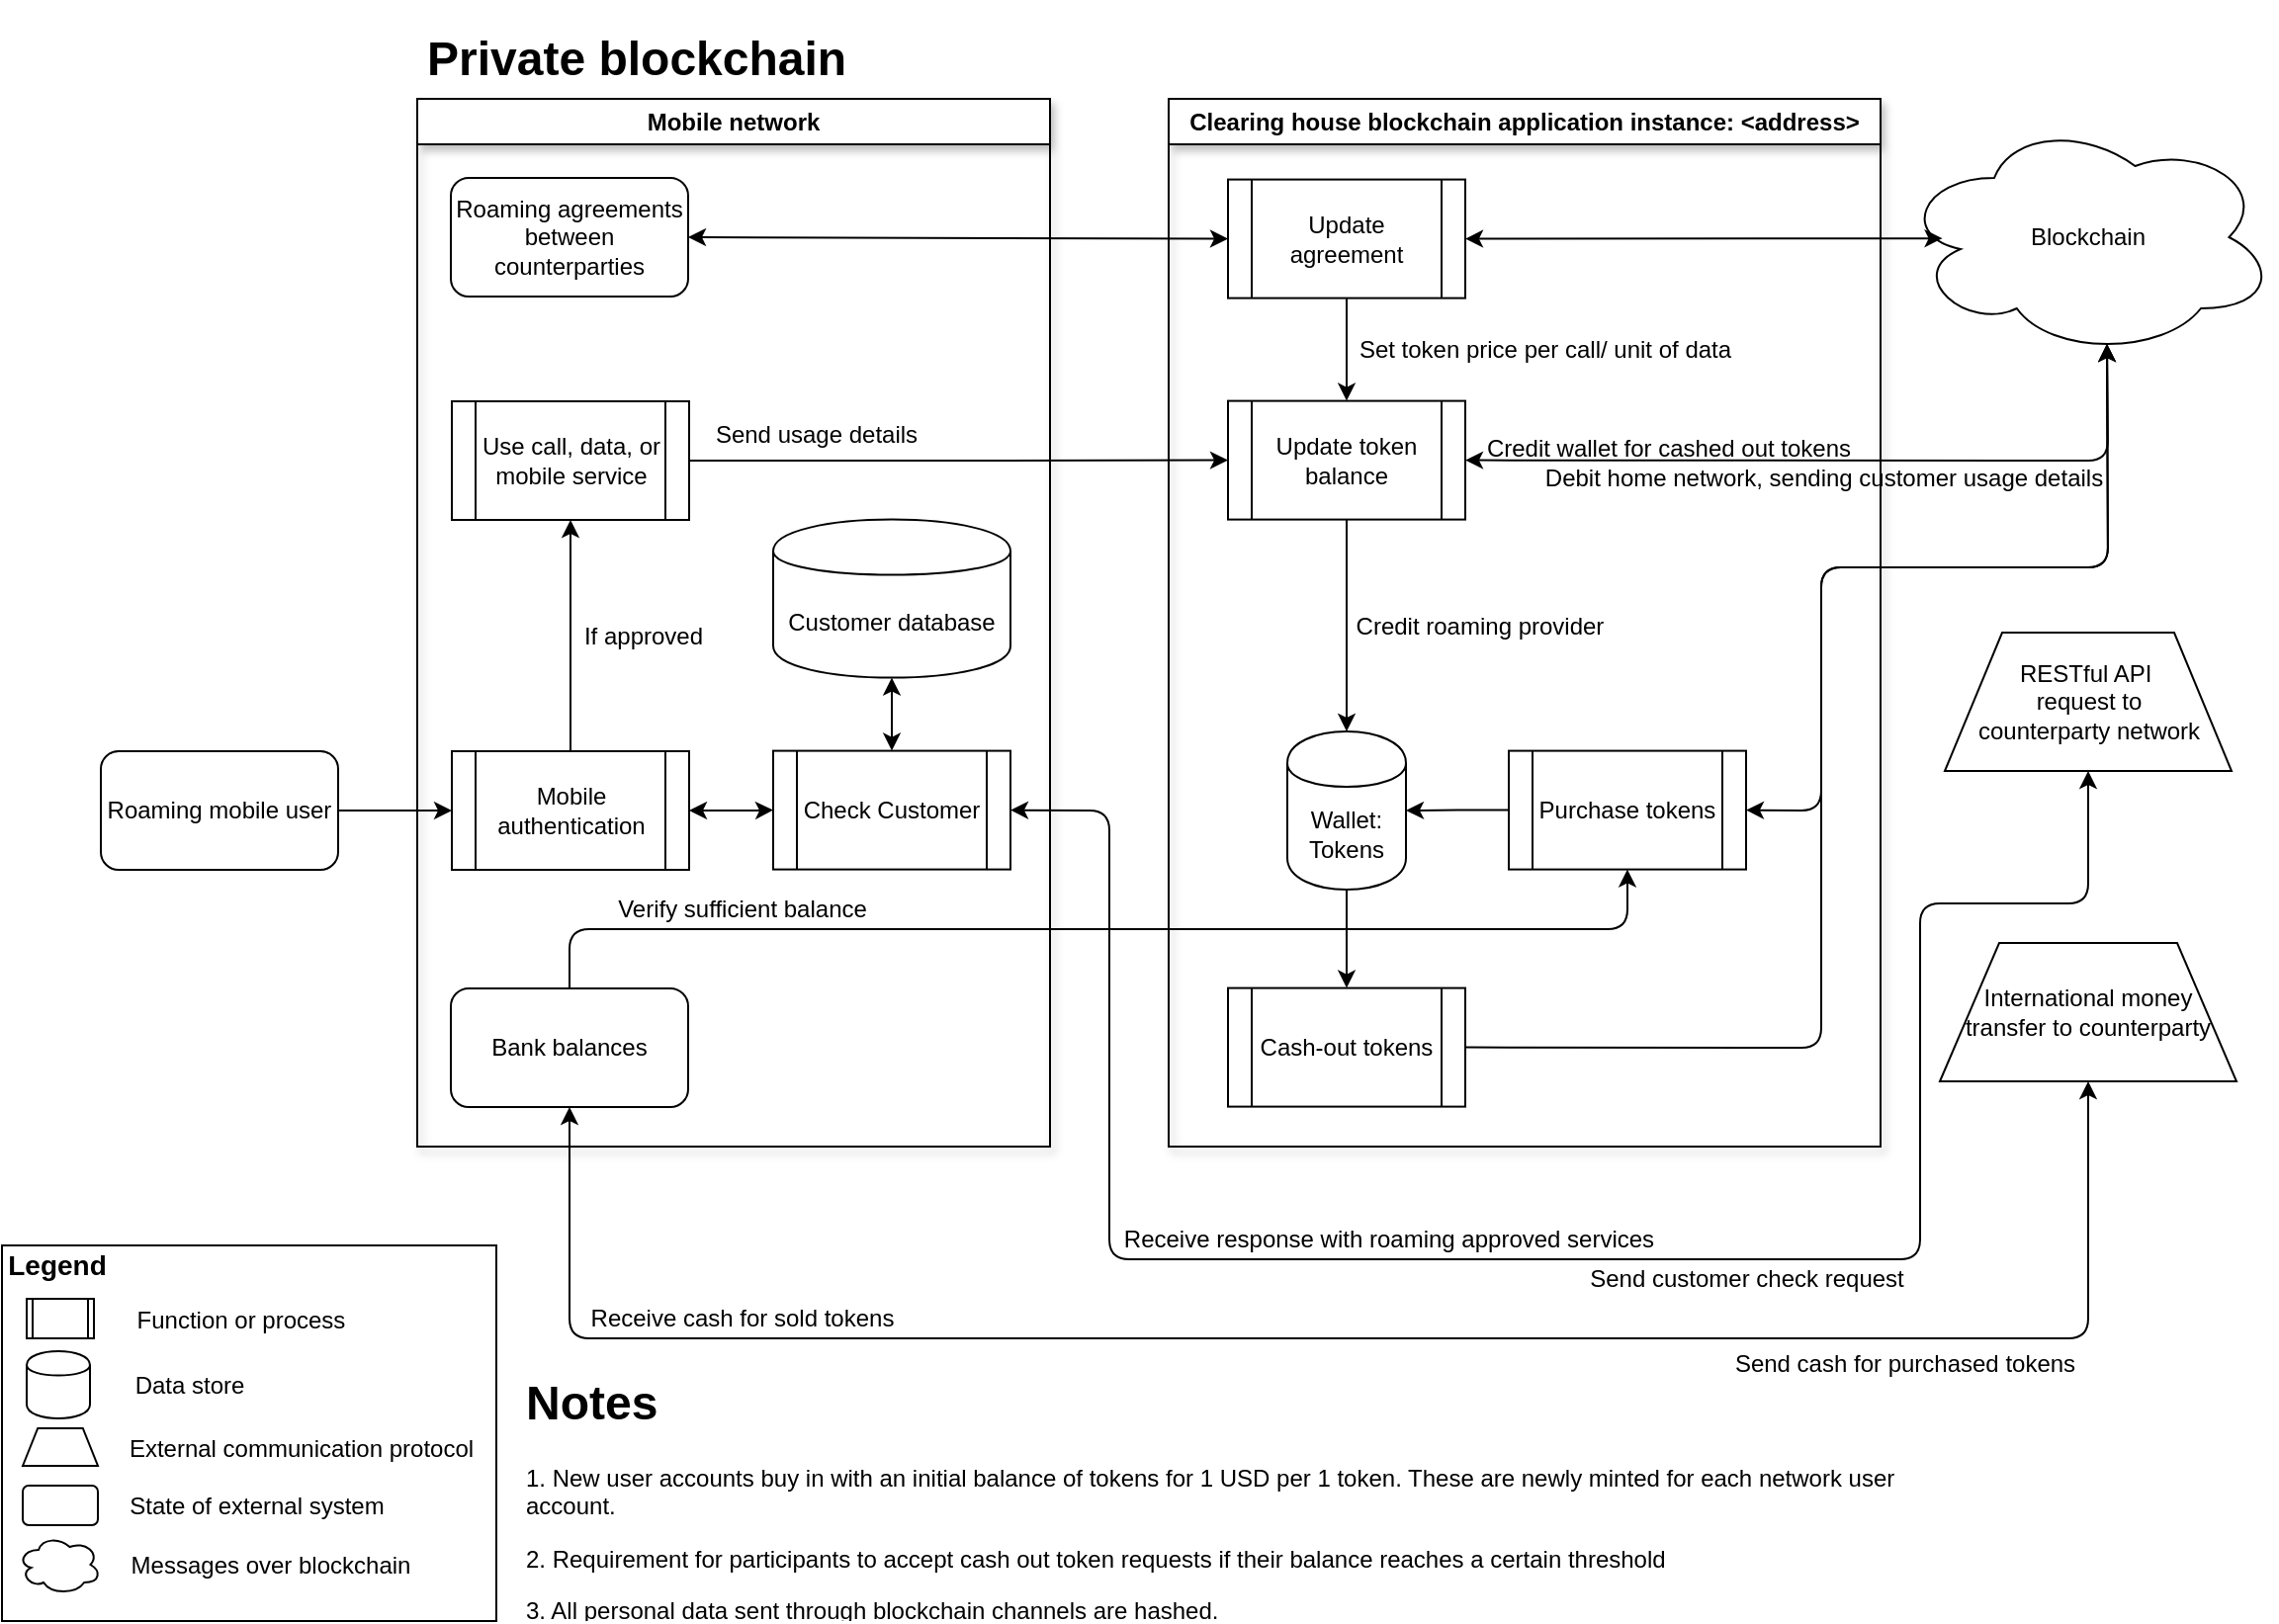 <mxfile version="10.6.3" type="device"><diagram name="Page-1" id="e7e014a7-5840-1c2e-5031-d8a46d1fe8dd"><mxGraphModel dx="994" dy="427" grid="1" gridSize="10" guides="1" tooltips="1" connect="1" arrows="1" fold="1" page="1" pageScale="1" pageWidth="1169" pageHeight="826" background="#ffffff" math="0" shadow="0"><root><mxCell id="0"/><mxCell id="1" parent="0"/><mxCell id="2" value="Mobile network" style="swimlane;whiteSpace=wrap;shadow=1;" parent="1" vertex="1"><mxGeometry x="220" y="50" width="320" height="530" as="geometry"/></mxCell><mxCell id="fIN3EfSYG7Mjtm2Q3qXH-116" value="" style="edgeStyle=orthogonalEdgeStyle;rounded=0;orthogonalLoop=1;jettySize=auto;html=1;" parent="2" source="fIN3EfSYG7Mjtm2Q3qXH-77" target="fIN3EfSYG7Mjtm2Q3qXH-115" edge="1"><mxGeometry relative="1" as="geometry"/></mxCell><mxCell id="fIN3EfSYG7Mjtm2Q3qXH-77" value="Mobile authentication" style="shape=process;whiteSpace=wrap;html=1;backgroundOutline=1;" parent="2" vertex="1"><mxGeometry x="17.5" y="330" width="120" height="60" as="geometry"/></mxCell><mxCell id="fIN3EfSYG7Mjtm2Q3qXH-115" value="Use call, data, or mobile service" style="shape=process;whiteSpace=wrap;html=1;backgroundOutline=1;" parent="2" vertex="1"><mxGeometry x="17.5" y="153" width="120" height="60" as="geometry"/></mxCell><mxCell id="fIN3EfSYG7Mjtm2Q3qXH-97" value="If approved" style="text;html=1;strokeColor=none;fillColor=none;align=center;verticalAlign=middle;whiteSpace=wrap;rounded=0;" parent="2" vertex="1"><mxGeometry x="77" y="261.5" width="75" height="20" as="geometry"/></mxCell><mxCell id="fIN3EfSYG7Mjtm2Q3qXH-173" value="Bank balances" style="rounded=1;whiteSpace=wrap;html=1;" parent="2" vertex="1"><mxGeometry x="17" y="450" width="120" height="60" as="geometry"/></mxCell><mxCell id="fIN3EfSYG7Mjtm2Q3qXH-178" value="Roaming agreements between counterparties" style="rounded=1;whiteSpace=wrap;html=1;" parent="2" vertex="1"><mxGeometry x="17" y="40" width="120" height="60" as="geometry"/></mxCell><mxCell id="fIN3EfSYG7Mjtm2Q3qXH-53" value="Check Customer&lt;br&gt;" style="shape=process;whiteSpace=wrap;html=1;backgroundOutline=1;" parent="2" vertex="1"><mxGeometry x="180" y="329.8" width="120" height="60" as="geometry"/></mxCell><mxCell id="fIN3EfSYG7Mjtm2Q3qXH-147" value="" style="endArrow=classic;startArrow=classic;html=1;exitX=1;exitY=0.5;exitDx=0;exitDy=0;entryX=0;entryY=0.5;entryDx=0;entryDy=0;" parent="2" source="fIN3EfSYG7Mjtm2Q3qXH-77" target="fIN3EfSYG7Mjtm2Q3qXH-53" edge="1"><mxGeometry width="50" height="50" relative="1" as="geometry"><mxPoint x="270" y="350" as="sourcePoint"/><mxPoint x="320" y="300" as="targetPoint"/><Array as="points"><mxPoint x="170" y="360"/></Array></mxGeometry></mxCell><mxCell id="fIN3EfSYG7Mjtm2Q3qXH-48" value="Customer database" style="shape=cylinder;whiteSpace=wrap;html=1;boundedLbl=1;backgroundOutline=1;" parent="2" vertex="1"><mxGeometry x="180" y="212.8" width="120" height="80" as="geometry"/></mxCell><mxCell id="VaGMhw3e7B8j_ls9pX9n-9" value="" style="endArrow=classic;startArrow=classic;html=1;entryX=0.5;entryY=1;entryDx=0;entryDy=0;exitX=0.5;exitY=0;exitDx=0;exitDy=0;" parent="2" source="fIN3EfSYG7Mjtm2Q3qXH-53" target="fIN3EfSYG7Mjtm2Q3qXH-48" edge="1"><mxGeometry width="50" height="50" relative="1" as="geometry"><mxPoint y="730" as="sourcePoint"/><mxPoint x="50" y="680" as="targetPoint"/></mxGeometry></mxCell><mxCell id="Cu_PuP5jn8l2eVvUZVtX-14" value="Verify sufficient balance" style="text;html=1;strokeColor=none;fillColor=none;align=center;verticalAlign=middle;whiteSpace=wrap;rounded=0;" parent="2" vertex="1"><mxGeometry x="77.5" y="400" width="173" height="20" as="geometry"/></mxCell><mxCell id="3" value="Clearing house blockchain application instance: &lt;address&gt;" style="swimlane;whiteSpace=wrap;shadow=1;" parent="1" vertex="1"><mxGeometry x="600" y="50" width="360" height="530" as="geometry"/></mxCell><mxCell id="Cu_PuP5jn8l2eVvUZVtX-3" value="" style="edgeStyle=orthogonalEdgeStyle;rounded=0;orthogonalLoop=1;jettySize=auto;html=1;" parent="3" source="fIN3EfSYG7Mjtm2Q3qXH-87" target="fIN3EfSYG7Mjtm2Q3qXH-170" edge="1"><mxGeometry relative="1" as="geometry"/></mxCell><mxCell id="fIN3EfSYG7Mjtm2Q3qXH-87" value="Wallet:&lt;br&gt;Tokens&lt;br&gt;" style="shape=cylinder;whiteSpace=wrap;html=1;boundedLbl=1;backgroundOutline=1;" parent="3" vertex="1"><mxGeometry x="60" y="320" width="60" height="80" as="geometry"/></mxCell><mxCell id="fIN3EfSYG7Mjtm2Q3qXH-122" value="" style="edgeStyle=orthogonalEdgeStyle;rounded=0;orthogonalLoop=1;jettySize=auto;html=1;" parent="3" source="fIN3EfSYG7Mjtm2Q3qXH-95" target="fIN3EfSYG7Mjtm2Q3qXH-87" edge="1"><mxGeometry relative="1" as="geometry"/></mxCell><mxCell id="fIN3EfSYG7Mjtm2Q3qXH-157" value="" style="edgeStyle=orthogonalEdgeStyle;rounded=0;orthogonalLoop=1;jettySize=auto;html=1;exitX=0.5;exitY=1;exitDx=0;exitDy=0;entryX=0.5;entryY=0;entryDx=0;entryDy=0;" parent="3" source="fIN3EfSYG7Mjtm2Q3qXH-156" target="fIN3EfSYG7Mjtm2Q3qXH-95" edge="1"><mxGeometry relative="1" as="geometry"><mxPoint x="280" y="210" as="targetPoint"/></mxGeometry></mxCell><mxCell id="fIN3EfSYG7Mjtm2Q3qXH-95" value="Update token balance&lt;br&gt;" style="shape=process;whiteSpace=wrap;html=1;backgroundOutline=1;" parent="3" vertex="1"><mxGeometry x="30" y="152.8" width="120" height="60" as="geometry"/></mxCell><mxCell id="fIN3EfSYG7Mjtm2Q3qXH-156" value="Update agreement&lt;br&gt;" style="shape=process;whiteSpace=wrap;html=1;backgroundOutline=1;" parent="3" vertex="1"><mxGeometry x="30" y="40.8" width="120" height="60" as="geometry"/></mxCell><mxCell id="fIN3EfSYG7Mjtm2Q3qXH-132" value="Credit roaming provider" style="text;html=1;strokeColor=none;fillColor=none;align=center;verticalAlign=middle;whiteSpace=wrap;rounded=0;" parent="3" vertex="1"><mxGeometry x="90" y="256.5" width="135" height="20" as="geometry"/></mxCell><mxCell id="fIN3EfSYG7Mjtm2Q3qXH-144" value="Credit wallet for cashed out tokens" style="text;html=1;strokeColor=none;fillColor=none;align=center;verticalAlign=middle;whiteSpace=wrap;rounded=0;" parent="3" vertex="1"><mxGeometry x="148" y="170" width="210" height="13" as="geometry"/></mxCell><mxCell id="fIN3EfSYG7Mjtm2Q3qXH-153" value="Set token price per call/ unit of data" style="text;html=1;strokeColor=none;fillColor=none;align=center;verticalAlign=middle;whiteSpace=wrap;rounded=0;" parent="3" vertex="1"><mxGeometry x="92.5" y="117" width="195" height="20" as="geometry"/></mxCell><mxCell id="fIN3EfSYG7Mjtm2Q3qXH-167" value="" style="edgeStyle=orthogonalEdgeStyle;rounded=0;orthogonalLoop=1;jettySize=auto;html=1;" parent="3" source="fIN3EfSYG7Mjtm2Q3qXH-166" target="fIN3EfSYG7Mjtm2Q3qXH-87" edge="1"><mxGeometry relative="1" as="geometry"/></mxCell><mxCell id="fIN3EfSYG7Mjtm2Q3qXH-166" value="Purchase tokens&lt;br&gt;" style="shape=process;whiteSpace=wrap;html=1;backgroundOutline=1;" parent="3" vertex="1"><mxGeometry x="172" y="329.8" width="120" height="60" as="geometry"/></mxCell><mxCell id="fIN3EfSYG7Mjtm2Q3qXH-170" value="Cash-out tokens&lt;br&gt;" style="shape=process;whiteSpace=wrap;html=1;backgroundOutline=1;" parent="3" vertex="1"><mxGeometry x="30" y="449.8" width="120" height="60" as="geometry"/></mxCell><mxCell id="fIN3EfSYG7Mjtm2Q3qXH-61" value="&lt;h1&gt;Notes&lt;/h1&gt;&lt;p&gt;1. New user accounts buy in with an initial balance of tokens for 1 USD per 1 token. These are newly minted for each network user account.&lt;/p&gt;&lt;p&gt;2. Requirement for participants to accept cash out token requests if their balance reaches a certain threshold&lt;/p&gt;&lt;p&gt;3. All personal data sent through blockchain channels are hashed.&lt;/p&gt;" style="text;html=1;strokeColor=none;fillColor=none;spacing=5;spacingTop=-20;whiteSpace=wrap;overflow=hidden;rounded=0;" parent="1" vertex="1"><mxGeometry x="270" y="690" width="740" height="130" as="geometry"/></mxCell><mxCell id="fIN3EfSYG7Mjtm2Q3qXH-74" value="Blockchain&lt;br&gt;" style="ellipse;shape=cloud;whiteSpace=wrap;html=1;" parent="1" vertex="1"><mxGeometry x="970" y="60" width="190" height="120" as="geometry"/></mxCell><mxCell id="fIN3EfSYG7Mjtm2Q3qXH-117" value="" style="edgeStyle=orthogonalEdgeStyle;rounded=0;orthogonalLoop=1;jettySize=auto;html=1;entryX=0;entryY=0.5;entryDx=0;entryDy=0;exitX=1;exitY=0.5;exitDx=0;exitDy=0;" parent="1" source="fIN3EfSYG7Mjtm2Q3qXH-115" target="fIN3EfSYG7Mjtm2Q3qXH-95" edge="1"><mxGeometry relative="1" as="geometry"><mxPoint x="560" y="220" as="targetPoint"/><Array as="points"><mxPoint x="470" y="233"/><mxPoint x="470" y="233"/></Array></mxGeometry></mxCell><mxCell id="fIN3EfSYG7Mjtm2Q3qXH-163" value="" style="endArrow=classic;startArrow=classic;html=1;exitX=1;exitY=0.5;exitDx=0;exitDy=0;entryX=0.112;entryY=0.505;entryDx=0;entryDy=0;entryPerimeter=0;" parent="1" source="fIN3EfSYG7Mjtm2Q3qXH-156" target="fIN3EfSYG7Mjtm2Q3qXH-74" edge="1"><mxGeometry width="50" height="50" relative="1" as="geometry"><mxPoint x="680" y="224" as="sourcePoint"/><mxPoint x="990" y="221" as="targetPoint"/><Array as="points"/></mxGeometry></mxCell><mxCell id="fIN3EfSYG7Mjtm2Q3qXH-70" value="Roaming mobile user" style="rounded=1;whiteSpace=wrap;html=1;" parent="1" vertex="1"><mxGeometry x="60" y="380" width="120" height="60" as="geometry"/></mxCell><mxCell id="fIN3EfSYG7Mjtm2Q3qXH-72" value="" style="edgeStyle=orthogonalEdgeStyle;rounded=0;orthogonalLoop=1;jettySize=auto;html=1;entryX=0;entryY=0.5;entryDx=0;entryDy=0;" parent="1" source="fIN3EfSYG7Mjtm2Q3qXH-70" target="fIN3EfSYG7Mjtm2Q3qXH-77" edge="1"><mxGeometry relative="1" as="geometry"><mxPoint x="305" y="360" as="targetPoint"/></mxGeometry></mxCell><mxCell id="fIN3EfSYG7Mjtm2Q3qXH-177" value="" style="endArrow=classic;startArrow=classic;html=1;exitX=1;exitY=0.5;exitDx=0;exitDy=0;entryX=0.55;entryY=0.95;entryDx=0;entryDy=0;entryPerimeter=0;" parent="1" source="fIN3EfSYG7Mjtm2Q3qXH-166" target="fIN3EfSYG7Mjtm2Q3qXH-74" edge="1"><mxGeometry width="50" height="50" relative="1" as="geometry"><mxPoint x="383" y="420" as="sourcePoint"/><mxPoint x="530" y="170" as="targetPoint"/><Array as="points"><mxPoint x="930" y="410"/><mxPoint x="930" y="287"/><mxPoint x="1075" y="287"/></Array></mxGeometry></mxCell><mxCell id="fIN3EfSYG7Mjtm2Q3qXH-160" value="" style="endArrow=classic;startArrow=classic;html=1;entryX=0;entryY=0.5;entryDx=0;entryDy=0;exitX=1;exitY=0.5;exitDx=0;exitDy=0;" parent="1" source="fIN3EfSYG7Mjtm2Q3qXH-178" target="fIN3EfSYG7Mjtm2Q3qXH-156" edge="1"><mxGeometry width="50" height="50" relative="1" as="geometry"><mxPoint x="368" y="228" as="sourcePoint"/><mxPoint x="500" y="231" as="targetPoint"/></mxGeometry></mxCell><mxCell id="fIN3EfSYG7Mjtm2Q3qXH-183" value="" style="endArrow=classic;html=1;exitX=0.5;exitY=0;exitDx=0;exitDy=0;entryX=0.5;entryY=1;entryDx=0;entryDy=0;" parent="1" source="fIN3EfSYG7Mjtm2Q3qXH-173" target="fIN3EfSYG7Mjtm2Q3qXH-166" edge="1"><mxGeometry width="50" height="50" relative="1" as="geometry"><mxPoint x="220" y="790" as="sourcePoint"/><mxPoint x="270" y="740" as="targetPoint"/><Array as="points"><mxPoint x="297" y="470"/><mxPoint x="832" y="470"/></Array></mxGeometry></mxCell><mxCell id="fIN3EfSYG7Mjtm2Q3qXH-184" value="&lt;h1&gt;Private blockchain&lt;/h1&gt;" style="text;html=1;strokeColor=none;fillColor=none;spacing=5;spacingTop=-20;whiteSpace=wrap;overflow=hidden;rounded=0;" parent="1" vertex="1"><mxGeometry x="220" y="10" width="260" height="33" as="geometry"/></mxCell><mxCell id="fIN3EfSYG7Mjtm2Q3qXH-185" value="" style="endArrow=classic;startArrow=classic;html=1;exitX=1;exitY=0.5;exitDx=0;exitDy=0;entryX=0.5;entryY=1;entryDx=0;entryDy=0;" parent="1" source="fIN3EfSYG7Mjtm2Q3qXH-53" target="VaGMhw3e7B8j_ls9pX9n-3" edge="1"><mxGeometry width="50" height="50" relative="1" as="geometry"><mxPoint x="740" y="89.5" as="sourcePoint"/><mxPoint x="1060" y="110" as="targetPoint"/><Array as="points"><mxPoint x="570" y="410"/><mxPoint x="570" y="637"/><mxPoint x="980" y="637"/><mxPoint x="980" y="457"/><mxPoint x="1065" y="457"/></Array></mxGeometry></mxCell><mxCell id="VaGMhw3e7B8j_ls9pX9n-3" value="RESTful API&amp;nbsp;&lt;br&gt;request to&lt;br&gt;counterparty network&lt;br&gt;" style="shape=trapezoid;perimeter=trapezoidPerimeter;whiteSpace=wrap;html=1;" parent="1" vertex="1"><mxGeometry x="992.5" y="320" width="145" height="70" as="geometry"/></mxCell><mxCell id="fIN3EfSYG7Mjtm2Q3qXH-98" value="Receive response with roaming approved services" style="text;html=1;strokeColor=none;fillColor=none;align=center;verticalAlign=middle;whiteSpace=wrap;rounded=0;" parent="1" vertex="1"><mxGeometry x="570" y="617" width="283" height="20" as="geometry"/></mxCell><mxCell id="fIN3EfSYG7Mjtm2Q3qXH-108" value="Send customer check request" style="text;html=1;strokeColor=none;fillColor=none;align=center;verticalAlign=middle;whiteSpace=wrap;rounded=0;" parent="1" vertex="1"><mxGeometry x="809.5" y="637" width="165" height="20" as="geometry"/></mxCell><mxCell id="Cu_PuP5jn8l2eVvUZVtX-4" value="" style="endArrow=classic;startArrow=classic;html=1;entryX=1;entryY=0.5;entryDx=0;entryDy=0;exitX=0.55;exitY=0.95;exitDx=0;exitDy=0;exitPerimeter=0;" parent="1" source="fIN3EfSYG7Mjtm2Q3qXH-74" target="fIN3EfSYG7Mjtm2Q3qXH-95" edge="1"><mxGeometry width="50" height="50" relative="1" as="geometry"><mxPoint x="470" y="390" as="sourcePoint"/><mxPoint x="470" y="353" as="targetPoint"/><Array as="points"><mxPoint x="1075" y="233"/></Array></mxGeometry></mxCell><mxCell id="Cu_PuP5jn8l2eVvUZVtX-6" value="" style="endArrow=classic;html=1;exitX=1;exitY=0.5;exitDx=0;exitDy=0;entryX=0.55;entryY=0.95;entryDx=0;entryDy=0;entryPerimeter=0;" parent="1" source="fIN3EfSYG7Mjtm2Q3qXH-170" target="fIN3EfSYG7Mjtm2Q3qXH-74" edge="1"><mxGeometry width="50" height="50" relative="1" as="geometry"><mxPoint x="805" y="540" as="sourcePoint"/><mxPoint x="855" y="490" as="targetPoint"/><Array as="points"><mxPoint x="930" y="530"/><mxPoint x="930" y="287"/><mxPoint x="1075" y="287"/></Array></mxGeometry></mxCell><mxCell id="Cu_PuP5jn8l2eVvUZVtX-7" value="International money transfer to counterparty&lt;br&gt;" style="shape=trapezoid;perimeter=trapezoidPerimeter;whiteSpace=wrap;html=1;" parent="1" vertex="1"><mxGeometry x="990" y="477" width="150" height="70" as="geometry"/></mxCell><mxCell id="Cu_PuP5jn8l2eVvUZVtX-8" value="" style="endArrow=classic;startArrow=classic;html=1;entryX=0.5;entryY=1;entryDx=0;entryDy=0;exitX=0.5;exitY=1;exitDx=0;exitDy=0;" parent="1" source="Cu_PuP5jn8l2eVvUZVtX-7" target="fIN3EfSYG7Mjtm2Q3qXH-173" edge="1"><mxGeometry width="50" height="50" relative="1" as="geometry"><mxPoint x="210" y="857" as="sourcePoint"/><mxPoint x="260" y="807" as="targetPoint"/><Array as="points"><mxPoint x="1065" y="677"/><mxPoint x="297" y="677"/></Array></mxGeometry></mxCell><mxCell id="Cu_PuP5jn8l2eVvUZVtX-10" value="Receive cash for sold tokens" style="text;html=1;strokeColor=none;fillColor=none;align=center;verticalAlign=middle;whiteSpace=wrap;rounded=0;" parent="1" vertex="1"><mxGeometry x="297.5" y="657" width="173" height="20" as="geometry"/></mxCell><mxCell id="Cu_PuP5jn8l2eVvUZVtX-12" value="Send cash for purchased tokens" style="text;html=1;strokeColor=none;fillColor=none;align=center;verticalAlign=middle;whiteSpace=wrap;rounded=0;" parent="1" vertex="1"><mxGeometry x="880" y="680" width="185" height="20" as="geometry"/></mxCell><mxCell id="Cu_PuP5jn8l2eVvUZVtX-13" value="Debit home network, sending customer usage details" style="text;html=1;strokeColor=none;fillColor=none;align=center;verticalAlign=middle;whiteSpace=wrap;rounded=0;" parent="1" vertex="1"><mxGeometry x="780" y="233" width="303" height="18" as="geometry"/></mxCell><mxCell id="GHwUc1MchT_sMTaB6mju-3" value="Send usage details" style="text;html=1;strokeColor=none;fillColor=none;align=center;verticalAlign=middle;whiteSpace=wrap;rounded=0;" parent="1" vertex="1"><mxGeometry x="363" y="210" width="118" height="20" as="geometry"/></mxCell><mxCell id="s_I5MvBOvH23dQi9_OQC-3" value="" style="rounded=0;whiteSpace=wrap;html=1;" vertex="1" parent="1"><mxGeometry x="10" y="630" width="250" height="190" as="geometry"/></mxCell><mxCell id="s_I5MvBOvH23dQi9_OQC-4" value="&lt;b&gt;&lt;font style=&quot;font-size: 14px&quot;&gt;Legend&lt;/font&gt;&lt;/b&gt;" style="text;html=1;strokeColor=none;fillColor=none;align=center;verticalAlign=middle;whiteSpace=wrap;rounded=0;" vertex="1" parent="1"><mxGeometry x="18" y="630" width="40" height="20" as="geometry"/></mxCell><mxCell id="s_I5MvBOvH23dQi9_OQC-5" value="" style="shape=process;whiteSpace=wrap;html=1;backgroundOutline=1;" vertex="1" parent="1"><mxGeometry x="22.5" y="657" width="34" height="20" as="geometry"/></mxCell><mxCell id="s_I5MvBOvH23dQi9_OQC-6" value="" style="shape=cylinder;whiteSpace=wrap;html=1;boundedLbl=1;backgroundOutline=1;" vertex="1" parent="1"><mxGeometry x="22.5" y="683.5" width="32" height="34" as="geometry"/></mxCell><mxCell id="s_I5MvBOvH23dQi9_OQC-7" value="" style="shape=trapezoid;perimeter=trapezoidPerimeter;whiteSpace=wrap;html=1;" vertex="1" parent="1"><mxGeometry x="20.5" y="722.5" width="38" height="19" as="geometry"/></mxCell><mxCell id="s_I5MvBOvH23dQi9_OQC-8" value="" style="rounded=1;whiteSpace=wrap;html=1;" vertex="1" parent="1"><mxGeometry x="20.5" y="751.5" width="38" height="20" as="geometry"/></mxCell><mxCell id="s_I5MvBOvH23dQi9_OQC-9" value="Function or process" style="text;html=1;strokeColor=none;fillColor=none;align=center;verticalAlign=middle;whiteSpace=wrap;rounded=0;" vertex="1" parent="1"><mxGeometry x="72" y="657.5" width="118" height="20" as="geometry"/></mxCell><mxCell id="s_I5MvBOvH23dQi9_OQC-10" value="State of external system" style="text;html=1;strokeColor=none;fillColor=none;align=center;verticalAlign=middle;whiteSpace=wrap;rounded=0;" vertex="1" parent="1"><mxGeometry x="70" y="751.5" width="138" height="20" as="geometry"/></mxCell><mxCell id="s_I5MvBOvH23dQi9_OQC-11" value="Data store" style="text;html=1;strokeColor=none;fillColor=none;align=center;verticalAlign=middle;whiteSpace=wrap;rounded=0;" vertex="1" parent="1"><mxGeometry x="71" y="691" width="68" height="20" as="geometry"/></mxCell><mxCell id="s_I5MvBOvH23dQi9_OQC-12" value="External communication protocol" style="text;html=1;strokeColor=none;fillColor=none;align=center;verticalAlign=middle;whiteSpace=wrap;rounded=0;" vertex="1" parent="1"><mxGeometry x="71" y="722.5" width="181" height="20" as="geometry"/></mxCell><mxCell id="s_I5MvBOvH23dQi9_OQC-13" value="" style="ellipse;shape=cloud;whiteSpace=wrap;html=1;" vertex="1" parent="1"><mxGeometry x="18" y="776.5" width="42" height="30" as="geometry"/></mxCell><mxCell id="s_I5MvBOvH23dQi9_OQC-16" value="Messages over blockchain" style="text;html=1;strokeColor=none;fillColor=none;align=center;verticalAlign=middle;whiteSpace=wrap;rounded=0;" vertex="1" parent="1"><mxGeometry x="72" y="782" width="148" height="20" as="geometry"/></mxCell></root></mxGraphModel></diagram></mxfile>